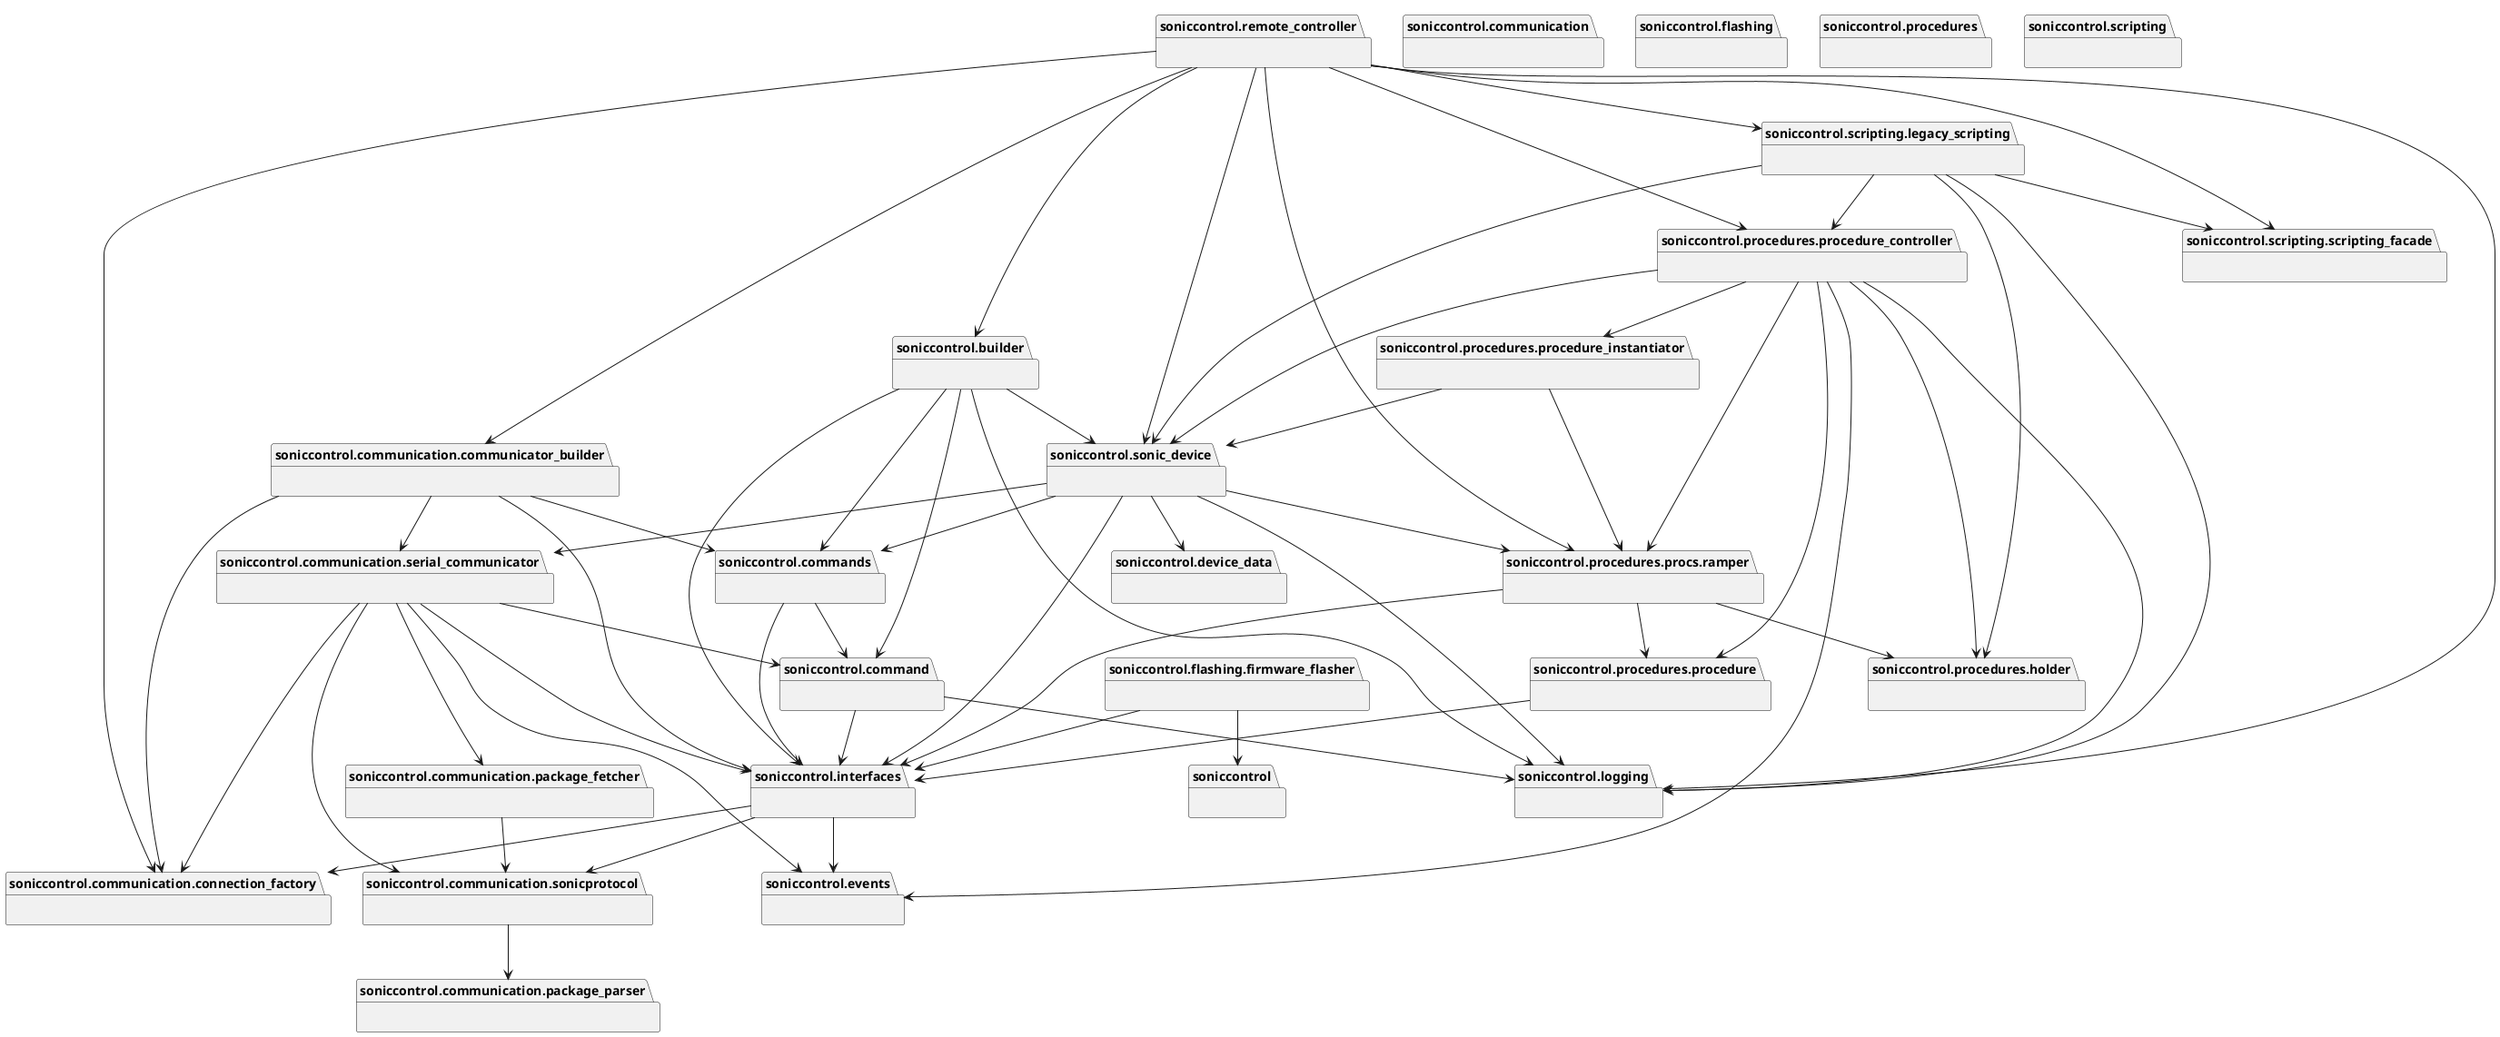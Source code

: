 @startuml packages_soniccontrol
set namespaceSeparator none
package "soniccontrol" as soniccontrol {
}
package "soniccontrol.device_data" as soniccontrol.device_data {
}
package "soniccontrol.builder" as soniccontrol.builder {
}
package "soniccontrol.command" as soniccontrol.command {
}
package "soniccontrol.commands" as soniccontrol.commands {
}
package "soniccontrol.communication" as soniccontrol.communication {
}
package "soniccontrol.communication.communicator_builder" as soniccontrol.communication.communicator_builder {
}
package "soniccontrol.communication.connection_factory" as soniccontrol.communication.connection_factory {
}
package "soniccontrol.communication.package_fetcher" as soniccontrol.communication.package_fetcher {
}
package "soniccontrol.communication.package_parser" as soniccontrol.communication.package_parser {
}
package "soniccontrol.communication.serial_communicator" as soniccontrol.communication.serial_communicator {
}
package "soniccontrol.communication.sonicprotocol" as soniccontrol.communication.sonicprotocol {
}
package "soniccontrol.events" as soniccontrol.events {
}
package "soniccontrol.flashing" as soniccontrol.flashing {
}
package "soniccontrol.flashing.firmware_flasher" as soniccontrol.flashing.firmware_flasher {
}
package "soniccontrol.interfaces" as soniccontrol.interfaces {
}
package "soniccontrol.logging" as soniccontrol.logging {
}
package "soniccontrol.procedures" as soniccontrol.procedures {
}
package "soniccontrol.procedures.holder" as soniccontrol.procedures.holder {
}
package "soniccontrol.procedures.procedure" as soniccontrol.procedures.procedure {
}
package "soniccontrol.procedures.procedure_controller" as soniccontrol.procedures.procedure_controller {
}
package "soniccontrol.procedures.procedure_instantiator" as soniccontrol.procedures.procedure_instantiator {
}
package "soniccontrol.procedures.procs.ramper" as soniccontrol.procedures.procs.ramper {
}
package "soniccontrol.remote_controller" as soniccontrol.remote_controller {
}
package "soniccontrol.scripting" as soniccontrol.scripting {
}
package "soniccontrol.scripting.legacy_scripting" as soniccontrol.scripting.legacy_scripting {
}
package "soniccontrol.scripting.scripting_facade" as soniccontrol.scripting.scripting_facade {
}
package "soniccontrol.sonic_device" as soniccontrol.sonic_device {
}
soniccontrol.builder --> soniccontrol.command
soniccontrol.builder --> soniccontrol.commands
soniccontrol.builder --> soniccontrol.interfaces
soniccontrol.builder --> soniccontrol.logging
soniccontrol.builder --> soniccontrol.sonic_device
soniccontrol.command --> soniccontrol.interfaces
soniccontrol.command --> soniccontrol.logging
soniccontrol.commands --> soniccontrol.command
soniccontrol.commands --> soniccontrol.interfaces
soniccontrol.communication.communicator_builder --> soniccontrol.commands
soniccontrol.communication.communicator_builder --> soniccontrol.communication.connection_factory
soniccontrol.communication.communicator_builder --> soniccontrol.communication.serial_communicator
soniccontrol.communication.communicator_builder --> soniccontrol.interfaces
soniccontrol.communication.package_fetcher --> soniccontrol.communication.sonicprotocol
soniccontrol.communication.serial_communicator --> soniccontrol.command
soniccontrol.communication.serial_communicator --> soniccontrol.communication.connection_factory
soniccontrol.communication.serial_communicator --> soniccontrol.communication.package_fetcher
soniccontrol.communication.serial_communicator --> soniccontrol.communication.sonicprotocol
soniccontrol.communication.serial_communicator --> soniccontrol.events
soniccontrol.communication.serial_communicator --> soniccontrol.interfaces
soniccontrol.communication.sonicprotocol --> soniccontrol.communication.package_parser
soniccontrol.flashing.firmware_flasher --> soniccontrol
soniccontrol.flashing.firmware_flasher --> soniccontrol.interfaces
soniccontrol.interfaces --> soniccontrol.communication.connection_factory
soniccontrol.interfaces --> soniccontrol.communication.sonicprotocol
soniccontrol.interfaces --> soniccontrol.events
soniccontrol.procedures.procedure --> soniccontrol.interfaces
soniccontrol.procedures.procedure_controller --> soniccontrol.events
soniccontrol.procedures.procedure_controller --> soniccontrol.logging
soniccontrol.procedures.procedure_controller --> soniccontrol.procedures.holder
soniccontrol.procedures.procedure_controller --> soniccontrol.procedures.procedure
soniccontrol.procedures.procedure_controller --> soniccontrol.procedures.procedure_instantiator
soniccontrol.procedures.procedure_controller --> soniccontrol.procedures.procs.ramper
soniccontrol.procedures.procedure_controller --> soniccontrol.sonic_device
soniccontrol.procedures.procedure_instantiator --> soniccontrol.procedures.procs.ramper
soniccontrol.procedures.procedure_instantiator --> soniccontrol.sonic_device
soniccontrol.procedures.procs.ramper --> soniccontrol.interfaces
soniccontrol.procedures.procs.ramper --> soniccontrol.procedures.holder
soniccontrol.procedures.procs.ramper --> soniccontrol.procedures.procedure
soniccontrol.remote_controller --> soniccontrol.builder
soniccontrol.remote_controller --> soniccontrol.communication.communicator_builder
soniccontrol.remote_controller --> soniccontrol.communication.connection_factory
soniccontrol.remote_controller --> soniccontrol.logging
soniccontrol.remote_controller --> soniccontrol.procedures.procedure_controller
soniccontrol.remote_controller --> soniccontrol.procedures.procs.ramper
soniccontrol.remote_controller --> soniccontrol.scripting.legacy_scripting
soniccontrol.remote_controller --> soniccontrol.scripting.scripting_facade
soniccontrol.remote_controller --> soniccontrol.sonic_device
soniccontrol.scripting.legacy_scripting --> soniccontrol.logging
soniccontrol.scripting.legacy_scripting --> soniccontrol.procedures.holder
soniccontrol.scripting.legacy_scripting --> soniccontrol.procedures.procedure_controller
soniccontrol.scripting.legacy_scripting --> soniccontrol.scripting.scripting_facade
soniccontrol.scripting.legacy_scripting --> soniccontrol.sonic_device
soniccontrol.sonic_device --> soniccontrol.device_data
soniccontrol.sonic_device --> soniccontrol.commands
soniccontrol.sonic_device --> soniccontrol.communication.serial_communicator
soniccontrol.sonic_device --> soniccontrol.interfaces
soniccontrol.sonic_device --> soniccontrol.logging
soniccontrol.sonic_device --> soniccontrol.procedures.procs.ramper
@enduml
